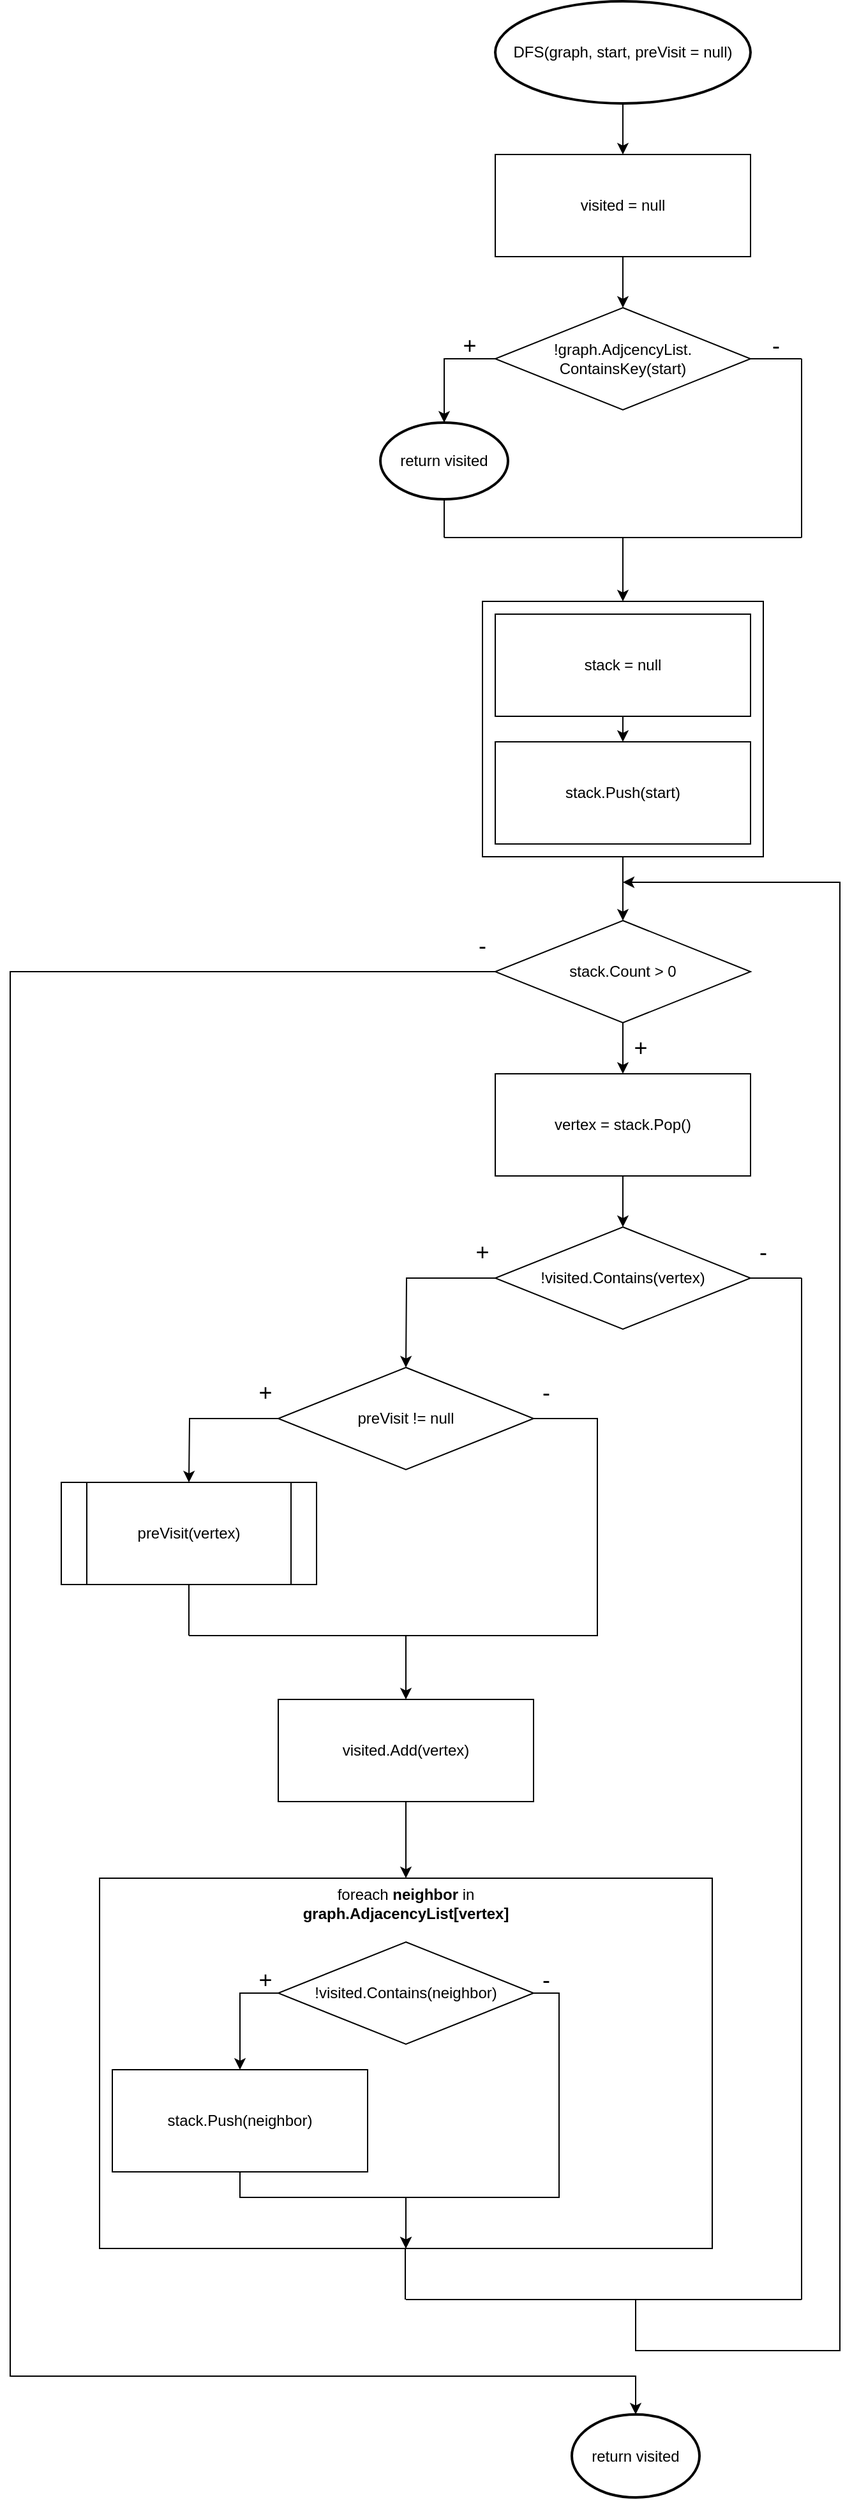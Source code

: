 <mxfile version="13.9.9" type="device"><diagram id="AE2-PjhRx7Kk7NcPRwBV" name="Страница 1"><mxGraphModel dx="1679" dy="494" grid="1" gridSize="10" guides="1" tooltips="1" connect="1" arrows="1" fold="1" page="1" pageScale="1" pageWidth="827" pageHeight="1169" math="0" shadow="0"><root><mxCell id="0"/><mxCell id="1" parent="0"/><mxCell id="FLKk8ZuURcr16CY55RPr-80" value="" style="rounded=0;whiteSpace=wrap;html=1;labelPosition=center;verticalLabelPosition=middle;align=center;verticalAlign=middle;" vertex="1" parent="1"><mxGeometry x="10" y="1510" width="480" height="290" as="geometry"/></mxCell><mxCell id="FLKk8ZuURcr16CY55RPr-78" value="" style="rounded=0;whiteSpace=wrap;html=1;" vertex="1" parent="1"><mxGeometry x="310" y="510" width="220" height="200" as="geometry"/></mxCell><mxCell id="FLKk8ZuURcr16CY55RPr-72" style="edgeStyle=orthogonalEdgeStyle;rounded=0;orthogonalLoop=1;jettySize=auto;html=1;" edge="1" parent="1"><mxGeometry relative="1" as="geometry"><mxPoint x="430" y="1840" as="sourcePoint"/><mxPoint x="420" y="730" as="targetPoint"/><Array as="points"><mxPoint x="590" y="1880"/><mxPoint x="590" y="730"/></Array></mxGeometry></mxCell><mxCell id="FLKk8ZuURcr16CY55RPr-5" style="edgeStyle=orthogonalEdgeStyle;rounded=0;orthogonalLoop=1;jettySize=auto;html=1;exitX=0.5;exitY=1;exitDx=0;exitDy=0;exitPerimeter=0;" edge="1" parent="1" source="FLKk8ZuURcr16CY55RPr-1" target="FLKk8ZuURcr16CY55RPr-4"><mxGeometry relative="1" as="geometry"/></mxCell><mxCell id="FLKk8ZuURcr16CY55RPr-1" value="DFS(graph, start, preVisit = null)" style="strokeWidth=2;html=1;shape=mxgraph.flowchart.start_1;whiteSpace=wrap;" vertex="1" parent="1"><mxGeometry x="320" y="40" width="200" height="80" as="geometry"/></mxCell><mxCell id="FLKk8ZuURcr16CY55RPr-2" value="return visited" style="strokeWidth=2;html=1;shape=mxgraph.flowchart.start_1;whiteSpace=wrap;" vertex="1" parent="1"><mxGeometry x="230" y="370" width="100" height="60" as="geometry"/></mxCell><mxCell id="FLKk8ZuURcr16CY55RPr-7" style="edgeStyle=orthogonalEdgeStyle;rounded=0;orthogonalLoop=1;jettySize=auto;html=1;exitX=0.5;exitY=1;exitDx=0;exitDy=0;entryX=0.5;entryY=0;entryDx=0;entryDy=0;" edge="1" parent="1" source="FLKk8ZuURcr16CY55RPr-4" target="FLKk8ZuURcr16CY55RPr-6"><mxGeometry relative="1" as="geometry"/></mxCell><mxCell id="FLKk8ZuURcr16CY55RPr-4" value="visited = null" style="rounded=0;whiteSpace=wrap;html=1;" vertex="1" parent="1"><mxGeometry x="320" y="160" width="200" height="80" as="geometry"/></mxCell><mxCell id="FLKk8ZuURcr16CY55RPr-9" style="edgeStyle=orthogonalEdgeStyle;rounded=0;orthogonalLoop=1;jettySize=auto;html=1;exitX=0;exitY=0.5;exitDx=0;exitDy=0;" edge="1" parent="1" source="FLKk8ZuURcr16CY55RPr-6" target="FLKk8ZuURcr16CY55RPr-2"><mxGeometry relative="1" as="geometry"/></mxCell><mxCell id="FLKk8ZuURcr16CY55RPr-6" value="!graph.AdjcencyList.&lt;br&gt;ContainsKey(start)" style="rhombus;whiteSpace=wrap;html=1;" vertex="1" parent="1"><mxGeometry x="320" y="280" width="200" height="80" as="geometry"/></mxCell><mxCell id="FLKk8ZuURcr16CY55RPr-10" value="&lt;font style=&quot;font-size: 18px&quot;&gt;+&lt;/font&gt;" style="text;html=1;strokeColor=none;fillColor=none;align=center;verticalAlign=middle;whiteSpace=wrap;rounded=0;" vertex="1" parent="1"><mxGeometry x="280" y="300" width="40" height="20" as="geometry"/></mxCell><mxCell id="FLKk8ZuURcr16CY55RPr-11" value="&lt;span style=&quot;font-size: 18px&quot;&gt;-&lt;/span&gt;" style="text;html=1;strokeColor=none;fillColor=none;align=center;verticalAlign=middle;whiteSpace=wrap;rounded=0;" vertex="1" parent="1"><mxGeometry x="520" y="300" width="40" height="20" as="geometry"/></mxCell><mxCell id="FLKk8ZuURcr16CY55RPr-18" value="" style="endArrow=none;html=1;" edge="1" parent="1"><mxGeometry width="50" height="50" relative="1" as="geometry"><mxPoint x="280" y="460" as="sourcePoint"/><mxPoint x="420" y="460" as="targetPoint"/></mxGeometry></mxCell><mxCell id="FLKk8ZuURcr16CY55RPr-19" value="" style="endArrow=none;html=1;entryX=0.5;entryY=1;entryDx=0;entryDy=0;entryPerimeter=0;" edge="1" parent="1" target="FLKk8ZuURcr16CY55RPr-2"><mxGeometry width="50" height="50" relative="1" as="geometry"><mxPoint x="280" y="460" as="sourcePoint"/><mxPoint x="440" y="410" as="targetPoint"/></mxGeometry></mxCell><mxCell id="FLKk8ZuURcr16CY55RPr-20" value="" style="endArrow=none;html=1;" edge="1" parent="1"><mxGeometry width="50" height="50" relative="1" as="geometry"><mxPoint x="420" y="460" as="sourcePoint"/><mxPoint x="560" y="460" as="targetPoint"/></mxGeometry></mxCell><mxCell id="FLKk8ZuURcr16CY55RPr-21" value="" style="endArrow=none;html=1;" edge="1" parent="1"><mxGeometry width="50" height="50" relative="1" as="geometry"><mxPoint x="560" y="460" as="sourcePoint"/><mxPoint x="560" y="320" as="targetPoint"/></mxGeometry></mxCell><mxCell id="FLKk8ZuURcr16CY55RPr-22" value="" style="endArrow=none;html=1;entryX=1;entryY=0.5;entryDx=0;entryDy=0;" edge="1" parent="1" target="FLKk8ZuURcr16CY55RPr-6"><mxGeometry width="50" height="50" relative="1" as="geometry"><mxPoint x="560" y="320" as="sourcePoint"/><mxPoint x="570" y="330" as="targetPoint"/></mxGeometry></mxCell><mxCell id="FLKk8ZuURcr16CY55RPr-23" value="" style="endArrow=classic;html=1;entryX=0.5;entryY=0;entryDx=0;entryDy=0;" edge="1" parent="1" target="FLKk8ZuURcr16CY55RPr-78"><mxGeometry width="50" height="50" relative="1" as="geometry"><mxPoint x="420" y="460" as="sourcePoint"/><mxPoint x="420" y="490" as="targetPoint"/></mxGeometry></mxCell><mxCell id="FLKk8ZuURcr16CY55RPr-26" style="edgeStyle=orthogonalEdgeStyle;rounded=0;orthogonalLoop=1;jettySize=auto;html=1;exitX=0.5;exitY=1;exitDx=0;exitDy=0;entryX=0.5;entryY=0;entryDx=0;entryDy=0;" edge="1" parent="1" source="FLKk8ZuURcr16CY55RPr-24" target="FLKk8ZuURcr16CY55RPr-25"><mxGeometry relative="1" as="geometry"/></mxCell><mxCell id="FLKk8ZuURcr16CY55RPr-24" value="stack = null" style="rounded=0;whiteSpace=wrap;html=1;" vertex="1" parent="1"><mxGeometry x="320" y="520" width="200" height="80" as="geometry"/></mxCell><mxCell id="FLKk8ZuURcr16CY55RPr-28" style="edgeStyle=orthogonalEdgeStyle;rounded=0;orthogonalLoop=1;jettySize=auto;html=1;entryX=0.5;entryY=0;entryDx=0;entryDy=0;exitX=0.5;exitY=1;exitDx=0;exitDy=0;" edge="1" parent="1" source="FLKk8ZuURcr16CY55RPr-78" target="FLKk8ZuURcr16CY55RPr-55"><mxGeometry relative="1" as="geometry"><mxPoint x="420" y="730" as="sourcePoint"/><mxPoint x="420" y="760" as="targetPoint"/></mxGeometry></mxCell><mxCell id="FLKk8ZuURcr16CY55RPr-25" value="stack.Push(start)" style="rounded=0;whiteSpace=wrap;html=1;" vertex="1" parent="1"><mxGeometry x="320" y="620" width="200" height="80" as="geometry"/></mxCell><mxCell id="FLKk8ZuURcr16CY55RPr-29" style="edgeStyle=orthogonalEdgeStyle;rounded=0;orthogonalLoop=1;jettySize=auto;html=1;exitX=0;exitY=0.5;exitDx=0;exitDy=0;entryX=0.5;entryY=0;entryDx=0;entryDy=0;entryPerimeter=0;" edge="1" parent="1" source="FLKk8ZuURcr16CY55RPr-55" target="FLKk8ZuURcr16CY55RPr-30"><mxGeometry relative="1" as="geometry"><mxPoint x="310" y="2110" as="targetPoint"/><mxPoint x="320" y="800" as="sourcePoint"/><Array as="points"><mxPoint x="-60" y="800"/><mxPoint x="-60" y="1900"/><mxPoint x="430" y="1900"/></Array></mxGeometry></mxCell><mxCell id="FLKk8ZuURcr16CY55RPr-36" style="edgeStyle=orthogonalEdgeStyle;rounded=0;orthogonalLoop=1;jettySize=auto;html=1;exitX=0.5;exitY=1;exitDx=0;exitDy=0;entryX=0.5;entryY=0;entryDx=0;entryDy=0;" edge="1" parent="1" source="FLKk8ZuURcr16CY55RPr-55" target="FLKk8ZuURcr16CY55RPr-33"><mxGeometry relative="1" as="geometry"><mxPoint x="420" y="840" as="sourcePoint"/></mxGeometry></mxCell><mxCell id="FLKk8ZuURcr16CY55RPr-30" value="return visited" style="strokeWidth=2;html=1;shape=mxgraph.flowchart.start_1;whiteSpace=wrap;" vertex="1" parent="1"><mxGeometry x="380" y="1930" width="100" height="65" as="geometry"/></mxCell><mxCell id="FLKk8ZuURcr16CY55RPr-38" style="edgeStyle=orthogonalEdgeStyle;rounded=0;orthogonalLoop=1;jettySize=auto;html=1;exitX=0.5;exitY=1;exitDx=0;exitDy=0;entryX=0.5;entryY=0;entryDx=0;entryDy=0;" edge="1" parent="1" source="FLKk8ZuURcr16CY55RPr-33" target="FLKk8ZuURcr16CY55RPr-37"><mxGeometry relative="1" as="geometry"/></mxCell><mxCell id="FLKk8ZuURcr16CY55RPr-33" value="vertex = stack.Pop()" style="rounded=0;whiteSpace=wrap;html=1;" vertex="1" parent="1"><mxGeometry x="320" y="880" width="200" height="80" as="geometry"/></mxCell><mxCell id="FLKk8ZuURcr16CY55RPr-39" style="edgeStyle=orthogonalEdgeStyle;rounded=0;orthogonalLoop=1;jettySize=auto;html=1;exitX=0;exitY=0.5;exitDx=0;exitDy=0;" edge="1" parent="1" source="FLKk8ZuURcr16CY55RPr-37"><mxGeometry relative="1" as="geometry"><mxPoint x="250" y="1110" as="targetPoint"/></mxGeometry></mxCell><mxCell id="FLKk8ZuURcr16CY55RPr-37" value="!visited.Contains(vertex)" style="rhombus;whiteSpace=wrap;html=1;" vertex="1" parent="1"><mxGeometry x="320" y="1000" width="200" height="80" as="geometry"/></mxCell><mxCell id="FLKk8ZuURcr16CY55RPr-41" style="edgeStyle=orthogonalEdgeStyle;rounded=0;orthogonalLoop=1;jettySize=auto;html=1;exitX=0;exitY=0.5;exitDx=0;exitDy=0;" edge="1" parent="1" source="FLKk8ZuURcr16CY55RPr-40"><mxGeometry relative="1" as="geometry"><mxPoint x="80" y="1200" as="targetPoint"/></mxGeometry></mxCell><mxCell id="FLKk8ZuURcr16CY55RPr-44" style="edgeStyle=orthogonalEdgeStyle;rounded=0;orthogonalLoop=1;jettySize=auto;html=1;exitX=1;exitY=0.5;exitDx=0;exitDy=0;entryX=0.5;entryY=0;entryDx=0;entryDy=0;" edge="1" parent="1" source="FLKk8ZuURcr16CY55RPr-40" target="FLKk8ZuURcr16CY55RPr-54"><mxGeometry relative="1" as="geometry"><mxPoint x="250" y="1360" as="targetPoint"/><Array as="points"><mxPoint x="400" y="1150"/><mxPoint x="400" y="1320"/><mxPoint x="250" y="1320"/></Array></mxGeometry></mxCell><mxCell id="FLKk8ZuURcr16CY55RPr-40" value="preVisit != null" style="rhombus;whiteSpace=wrap;html=1;" vertex="1" parent="1"><mxGeometry x="150" y="1110" width="200" height="80" as="geometry"/></mxCell><mxCell id="FLKk8ZuURcr16CY55RPr-45" value="" style="endArrow=none;html=1;" edge="1" parent="1"><mxGeometry width="50" height="50" relative="1" as="geometry"><mxPoint x="80" y="1320" as="sourcePoint"/><mxPoint x="250" y="1320" as="targetPoint"/></mxGeometry></mxCell><mxCell id="FLKk8ZuURcr16CY55RPr-46" value="" style="endArrow=none;html=1;exitX=0.5;exitY=1;exitDx=0;exitDy=0;" edge="1" parent="1"><mxGeometry width="50" height="50" relative="1" as="geometry"><mxPoint x="80" y="1280" as="sourcePoint"/><mxPoint x="80" y="1320" as="targetPoint"/></mxGeometry></mxCell><mxCell id="FLKk8ZuURcr16CY55RPr-47" value="&lt;font style=&quot;font-size: 18px&quot;&gt;+&lt;/font&gt;" style="text;html=1;strokeColor=none;fillColor=none;align=center;verticalAlign=middle;whiteSpace=wrap;rounded=0;" vertex="1" parent="1"><mxGeometry x="290" y="1010" width="40" height="20" as="geometry"/></mxCell><mxCell id="FLKk8ZuURcr16CY55RPr-48" value="&lt;font style=&quot;font-size: 18px&quot;&gt;+&lt;/font&gt;" style="text;html=1;strokeColor=none;fillColor=none;align=center;verticalAlign=middle;whiteSpace=wrap;rounded=0;" vertex="1" parent="1"><mxGeometry x="414" y="850" width="40" height="20" as="geometry"/></mxCell><mxCell id="FLKk8ZuURcr16CY55RPr-49" value="&lt;span style=&quot;font-size: 18px&quot;&gt;-&lt;/span&gt;" style="text;html=1;strokeColor=none;fillColor=none;align=center;verticalAlign=middle;whiteSpace=wrap;rounded=0;" vertex="1" parent="1"><mxGeometry x="290" y="770" width="40" height="20" as="geometry"/></mxCell><mxCell id="FLKk8ZuURcr16CY55RPr-51" value="&lt;span style=&quot;font-size: 18px&quot;&gt;-&lt;/span&gt;" style="text;html=1;strokeColor=none;fillColor=none;align=center;verticalAlign=middle;whiteSpace=wrap;rounded=0;" vertex="1" parent="1"><mxGeometry x="510" y="1010" width="40" height="20" as="geometry"/></mxCell><mxCell id="FLKk8ZuURcr16CY55RPr-52" value="&lt;span style=&quot;font-size: 18px&quot;&gt;-&lt;/span&gt;" style="text;html=1;strokeColor=none;fillColor=none;align=center;verticalAlign=middle;whiteSpace=wrap;rounded=0;" vertex="1" parent="1"><mxGeometry x="340" y="1120" width="40" height="20" as="geometry"/></mxCell><mxCell id="FLKk8ZuURcr16CY55RPr-53" value="&lt;font style=&quot;font-size: 18px&quot;&gt;+&lt;/font&gt;" style="text;html=1;strokeColor=none;fillColor=none;align=center;verticalAlign=middle;whiteSpace=wrap;rounded=0;" vertex="1" parent="1"><mxGeometry x="120" y="1120" width="40" height="20" as="geometry"/></mxCell><mxCell id="FLKk8ZuURcr16CY55RPr-71" style="edgeStyle=orthogonalEdgeStyle;rounded=0;orthogonalLoop=1;jettySize=auto;html=1;exitX=0.5;exitY=1;exitDx=0;exitDy=0;entryX=0.5;entryY=0;entryDx=0;entryDy=0;" edge="1" parent="1" source="FLKk8ZuURcr16CY55RPr-54" target="FLKk8ZuURcr16CY55RPr-80"><mxGeometry relative="1" as="geometry"><mxPoint x="250" y="1470" as="targetPoint"/></mxGeometry></mxCell><mxCell id="FLKk8ZuURcr16CY55RPr-54" value="visited.Add(vertex)" style="rounded=0;whiteSpace=wrap;html=1;" vertex="1" parent="1"><mxGeometry x="150" y="1370" width="200" height="80" as="geometry"/></mxCell><mxCell id="FLKk8ZuURcr16CY55RPr-55" value="stack.Count &amp;gt; 0" style="rhombus;whiteSpace=wrap;html=1;" vertex="1" parent="1"><mxGeometry x="320" y="760" width="200" height="80" as="geometry"/></mxCell><mxCell id="FLKk8ZuURcr16CY55RPr-57" value="foreach &lt;b&gt;neighbor &lt;/b&gt;in &lt;b&gt;graph.AdjacencyList[vertex]&lt;/b&gt;" style="text;html=1;strokeColor=none;fillColor=none;align=center;verticalAlign=middle;whiteSpace=wrap;rounded=0;" vertex="1" parent="1"><mxGeometry x="170" y="1520" width="160" height="20" as="geometry"/></mxCell><mxCell id="FLKk8ZuURcr16CY55RPr-63" style="edgeStyle=orthogonalEdgeStyle;rounded=0;orthogonalLoop=1;jettySize=auto;html=1;exitX=0;exitY=0.5;exitDx=0;exitDy=0;entryX=0.5;entryY=0;entryDx=0;entryDy=0;" edge="1" parent="1" source="FLKk8ZuURcr16CY55RPr-59" target="FLKk8ZuURcr16CY55RPr-62"><mxGeometry relative="1" as="geometry"/></mxCell><mxCell id="FLKk8ZuURcr16CY55RPr-68" style="edgeStyle=orthogonalEdgeStyle;rounded=0;orthogonalLoop=1;jettySize=auto;html=1;exitX=1;exitY=0.5;exitDx=0;exitDy=0;" edge="1" parent="1" source="FLKk8ZuURcr16CY55RPr-59"><mxGeometry relative="1" as="geometry"><mxPoint x="250" y="1800" as="targetPoint"/><Array as="points"><mxPoint x="370" y="1600"/><mxPoint x="370" y="1760"/><mxPoint x="250" y="1760"/></Array></mxGeometry></mxCell><mxCell id="FLKk8ZuURcr16CY55RPr-59" value="!visited.Contains(neighbor)" style="rhombus;whiteSpace=wrap;html=1;" vertex="1" parent="1"><mxGeometry x="150" y="1560" width="200" height="80" as="geometry"/></mxCell><mxCell id="FLKk8ZuURcr16CY55RPr-64" style="edgeStyle=orthogonalEdgeStyle;rounded=0;orthogonalLoop=1;jettySize=auto;html=1;exitX=0.5;exitY=1;exitDx=0;exitDy=0;entryX=0.5;entryY=1;entryDx=0;entryDy=0;" edge="1" parent="1" source="FLKk8ZuURcr16CY55RPr-62" target="FLKk8ZuURcr16CY55RPr-80"><mxGeometry relative="1" as="geometry"><mxPoint x="250" y="1790" as="targetPoint"/><Array as="points"><mxPoint x="120" y="1760"/><mxPoint x="250" y="1760"/></Array></mxGeometry></mxCell><mxCell id="FLKk8ZuURcr16CY55RPr-62" value="stack.Push(neighbor)" style="rounded=0;whiteSpace=wrap;html=1;" vertex="1" parent="1"><mxGeometry x="20" y="1660" width="200" height="80" as="geometry"/></mxCell><mxCell id="FLKk8ZuURcr16CY55RPr-69" value="&lt;font style=&quot;font-size: 18px&quot;&gt;+&lt;/font&gt;" style="text;html=1;strokeColor=none;fillColor=none;align=center;verticalAlign=middle;whiteSpace=wrap;rounded=0;" vertex="1" parent="1"><mxGeometry x="120" y="1580" width="40" height="20" as="geometry"/></mxCell><mxCell id="FLKk8ZuURcr16CY55RPr-70" value="&lt;span style=&quot;font-size: 18px&quot;&gt;-&lt;/span&gt;" style="text;html=1;strokeColor=none;fillColor=none;align=center;verticalAlign=middle;whiteSpace=wrap;rounded=0;" vertex="1" parent="1"><mxGeometry x="340" y="1580" width="40" height="20" as="geometry"/></mxCell><mxCell id="FLKk8ZuURcr16CY55RPr-74" value="" style="endArrow=none;html=1;" edge="1" parent="1"><mxGeometry width="50" height="50" relative="1" as="geometry"><mxPoint x="560" y="1840" as="sourcePoint"/><mxPoint x="560" y="1040" as="targetPoint"/></mxGeometry></mxCell><mxCell id="FLKk8ZuURcr16CY55RPr-75" value="" style="endArrow=none;html=1;" edge="1" parent="1"><mxGeometry width="50" height="50" relative="1" as="geometry"><mxPoint x="560" y="1040" as="sourcePoint"/><mxPoint x="520" y="1040" as="targetPoint"/></mxGeometry></mxCell><mxCell id="FLKk8ZuURcr16CY55RPr-76" value="" style="endArrow=none;html=1;" edge="1" parent="1"><mxGeometry width="50" height="50" relative="1" as="geometry"><mxPoint x="250" y="1840" as="sourcePoint"/><mxPoint x="560" y="1840" as="targetPoint"/></mxGeometry></mxCell><mxCell id="FLKk8ZuURcr16CY55RPr-77" value="" style="endArrow=none;html=1;exitX=0.5;exitY=1;exitDx=0;exitDy=0;" edge="1" parent="1"><mxGeometry width="50" height="50" relative="1" as="geometry"><mxPoint x="249.5" y="1800" as="sourcePoint"/><mxPoint x="249.5" y="1840" as="targetPoint"/></mxGeometry></mxCell><mxCell id="FLKk8ZuURcr16CY55RPr-79" value="&lt;span&gt;preVisit(vertex)&lt;/span&gt;" style="shape=process;whiteSpace=wrap;html=1;backgroundOutline=1;" vertex="1" parent="1"><mxGeometry x="-20" y="1200" width="200" height="80" as="geometry"/></mxCell></root></mxGraphModel></diagram></mxfile>